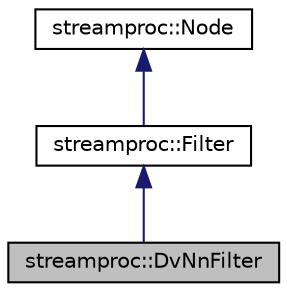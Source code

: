 digraph "streamproc::DvNnFilter"
{
  edge [fontname="Helvetica",fontsize="10",labelfontname="Helvetica",labelfontsize="10"];
  node [fontname="Helvetica",fontsize="10",shape=record];
  Node0 [label="streamproc::DvNnFilter",height=0.2,width=0.4,color="black", fillcolor="grey75", style="filled", fontcolor="black"];
  Node1 -> Node0 [dir="back",color="midnightblue",fontsize="10",style="solid",fontname="Helvetica"];
  Node1 [label="streamproc::Filter",height=0.2,width=0.4,color="black", fillcolor="white", style="filled",URL="$d6/d49/classstreamproc_1_1Filter.html",tooltip="Node which filters data. "];
  Node2 -> Node1 [dir="back",color="midnightblue",fontsize="10",style="solid",fontname="Helvetica"];
  Node2 [label="streamproc::Node",height=0.2,width=0.4,color="black", fillcolor="white", style="filled",URL="$dd/d01/classstreamproc_1_1Node.html",tooltip="Base class for node. "];
}
